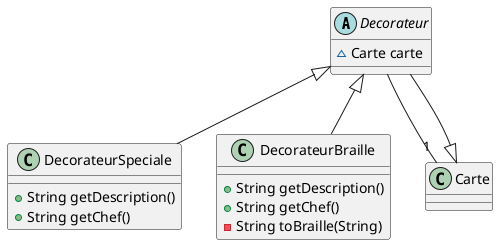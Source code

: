@startuml
abstract class Decorateur {
~ Carte carte
}
class DecorateurSpeciale {
+ String getDescription()
+ String getChef()
}
class DecorateurBraille {
+ String getDescription()
+ String getChef()
- String toBraille(String)
}


Carte <|-- Decorateur
Decorateur -- "1" Carte
Decorateur <|-- DecorateurSpeciale
Decorateur <|-- DecorateurBraille
@enduml